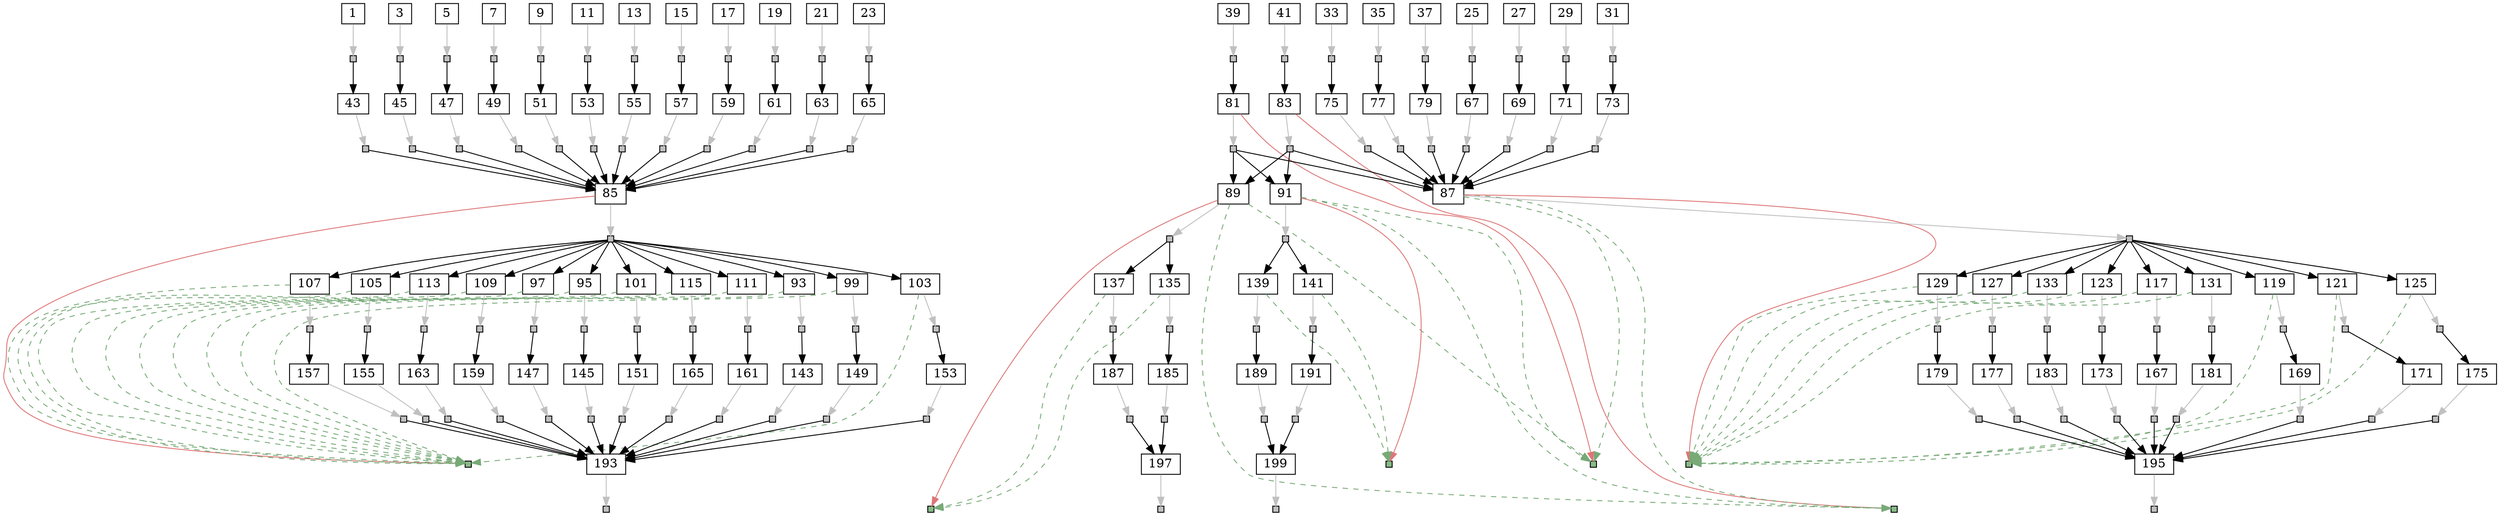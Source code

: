 strict digraph  {
	node [label="\N"];
	1	 [height=0,
		shape=rect,
		size=17.74,
		width=0];
	2	 [fillcolor=gray,
		height=0.1,
		label="",
		shape=rect,
		size=0,
		style=filled,
		width=0.1];
	1 -> 2	 [color=gray,
		size=41554768.0];
	43	 [height=0,
		shape=rect,
		size=289.82,
		width=0];
	2 -> 43	 [size=1030273.0];
	3	 [height=0,
		shape=rect,
		size=17.65,
		width=0];
	4	 [fillcolor=gray,
		height=0.1,
		label="",
		shape=rect,
		size=0,
		style=filled,
		width=0.1];
	3 -> 4	 [color=gray,
		size=41507524.0];
	45	 [height=0,
		shape=rect,
		size=360.33,
		width=0];
	4 -> 45	 [size=972396.0];
	5	 [height=0,
		shape=rect,
		size=17.73,
		width=0];
	6	 [fillcolor=gray,
		height=0.1,
		label="",
		shape=rect,
		size=0,
		style=filled,
		width=0.1];
	5 -> 6	 [color=gray,
		size=41523607.0];
	47	 [height=0,
		shape=rect,
		size=611.7,
		width=0];
	6 -> 47	 [size=990500.0];
	7	 [height=0,
		shape=rect,
		size=17.74,
		width=0];
	8	 [fillcolor=gray,
		height=0.1,
		label="",
		shape=rect,
		size=0,
		style=filled,
		width=0.1];
	7 -> 8	 [color=gray,
		size=41485078.0];
	49	 [height=0,
		shape=rect,
		size=560.26,
		width=0];
	8 -> 49	 [size=974402.0];
	9	 [height=0,
		shape=rect,
		size=19.11,
		width=0];
	10	 [fillcolor=gray,
		height=0.1,
		label="",
		shape=rect,
		size=0,
		style=filled,
		width=0.1];
	9 -> 10	 [color=gray,
		size=41529080.0];
	51	 [height=0,
		shape=rect,
		size=231.9,
		width=0];
	10 -> 51	 [size=1012344.0];
	11	 [height=0,
		shape=rect,
		size=18.16,
		width=0];
	12	 [fillcolor=gray,
		height=0.1,
		label="",
		shape=rect,
		size=0,
		style=filled,
		width=0.1];
	11 -> 12	 [color=gray,
		size=41532392.0];
	53	 [height=0,
		shape=rect,
		size=508.5,
		width=0];
	12 -> 53	 [size=989376.0];
	13	 [height=0,
		shape=rect,
		size=18.59,
		width=0];
	14	 [fillcolor=gray,
		height=0.1,
		label="",
		shape=rect,
		size=0,
		style=filled,
		width=0.1];
	13 -> 14	 [color=gray,
		size=41540293.0];
	55	 [height=0,
		shape=rect,
		size=281.45,
		width=0];
	14 -> 55	 [size=1000786.0];
	15	 [height=0,
		shape=rect,
		size=18.16,
		width=0];
	16	 [fillcolor=gray,
		height=0.1,
		label="",
		shape=rect,
		size=0,
		style=filled,
		width=0.1];
	15 -> 16	 [color=gray,
		size=41507452.0];
	57	 [height=0,
		shape=rect,
		size=385.34,
		width=0];
	16 -> 57	 [size=991491.0];
	17	 [height=0,
		shape=rect,
		size=17.89,
		width=0];
	18	 [fillcolor=gray,
		height=0.1,
		label="",
		shape=rect,
		size=0,
		style=filled,
		width=0.1];
	17 -> 18	 [color=gray,
		size=41527393.0];
	59	 [height=0,
		shape=rect,
		size=448.66,
		width=0];
	18 -> 59	 [size=981890.0];
	19	 [height=0,
		shape=rect,
		size=17.59,
		width=0];
	20	 [fillcolor=gray,
		height=0.1,
		label="",
		shape=rect,
		size=0,
		style=filled,
		width=0.1];
	19 -> 20	 [color=gray,
		size=41497058.0];
	61	 [height=0,
		shape=rect,
		size=341.01,
		width=0];
	20 -> 61	 [size=1011042.0];
	21	 [height=0,
		shape=rect,
		size=17.93,
		width=0];
	22	 [fillcolor=gray,
		height=0.1,
		label="",
		shape=rect,
		size=0,
		style=filled,
		width=0.1];
	21 -> 22	 [color=gray,
		size=41484550.0];
	63	 [height=0,
		shape=rect,
		size=480.94,
		width=0];
	22 -> 63	 [size=984317.0];
	23	 [height=0,
		shape=rect,
		size=18.52,
		width=0];
	24	 [fillcolor=gray,
		height=0.1,
		label="",
		shape=rect,
		size=0,
		style=filled,
		width=0.1];
	23 -> 24	 [color=gray,
		size=41508822.0];
	65	 [height=0,
		shape=rect,
		size=677.02,
		width=0];
	24 -> 65	 [size=996917.0];
	25	 [height=0,
		shape=rect,
		size=18.83,
		width=0];
	26	 [fillcolor=gray,
		height=0.1,
		label="",
		shape=rect,
		size=0,
		style=filled,
		width=0.1];
	25 -> 26	 [color=gray,
		size=41526900.0];
	67	 [height=0,
		shape=rect,
		size=566.05,
		width=0];
	26 -> 67	 [size=1014890.0];
	27	 [height=0,
		shape=rect,
		size=18.38,
		width=0];
	28	 [fillcolor=gray,
		height=0.1,
		label="",
		shape=rect,
		size=0,
		style=filled,
		width=0.1];
	27 -> 28	 [color=gray,
		size=41437631.0];
	69	 [height=0,
		shape=rect,
		size=481.73,
		width=0];
	28 -> 69	 [size=1000909.0];
	29	 [height=0,
		shape=rect,
		size=17.33,
		width=0];
	30	 [fillcolor=gray,
		height=0.1,
		label="",
		shape=rect,
		size=0,
		style=filled,
		width=0.1];
	29 -> 30	 [color=gray,
		size=41533741.0];
	71	 [height=0,
		shape=rect,
		size=639.94,
		width=0];
	30 -> 71	 [size=1006591.0];
	31	 [height=0,
		shape=rect,
		size=18.48,
		width=0];
	32	 [fillcolor=gray,
		height=0.1,
		label="",
		shape=rect,
		size=0,
		style=filled,
		width=0.1];
	31 -> 32	 [color=gray,
		size=41468111.0];
	73	 [height=0,
		shape=rect,
		size=354.64,
		width=0];
	32 -> 73	 [size=977553.0];
	33	 [height=0,
		shape=rect,
		size=17.8,
		width=0];
	34	 [fillcolor=gray,
		height=0.1,
		label="",
		shape=rect,
		size=0,
		style=filled,
		width=0.1];
	33 -> 34	 [color=gray,
		size=41477102.0];
	75	 [height=0,
		shape=rect,
		size=297.63,
		width=0];
	34 -> 75	 [size=951397.0];
	35	 [height=0,
		shape=rect,
		size=18.44,
		width=0];
	36	 [fillcolor=gray,
		height=0.1,
		label="",
		shape=rect,
		size=0,
		style=filled,
		width=0.1];
	35 -> 36	 [color=gray,
		size=41513184.0];
	77	 [height=0,
		shape=rect,
		size=637.63,
		width=0];
	36 -> 77	 [size=977940.0];
	37	 [height=0,
		shape=rect,
		size=18.66,
		width=0];
	38	 [fillcolor=gray,
		height=0.1,
		label="",
		shape=rect,
		size=0,
		style=filled,
		width=0.1];
	37 -> 38	 [color=gray,
		size=41535058.0];
	79	 [height=0,
		shape=rect,
		size=490.44,
		width=0];
	38 -> 79	 [size=984421.0];
	39	 [height=0,
		shape=rect,
		size=17.83,
		width=0];
	40	 [fillcolor=gray,
		height=0.1,
		label="",
		shape=rect,
		size=0,
		style=filled,
		width=0.1];
	39 -> 40	 [color=gray,
		size=41499830.0];
	81	 [height=0,
		shape=rect,
		size=361.56,
		width=0];
	40 -> 81	 [size=960708.0];
	41	 [height=0,
		shape=rect,
		size=18.26,
		width=0];
	42	 [fillcolor=gray,
		height=0.1,
		label="",
		shape=rect,
		size=0,
		style=filled,
		width=0.1];
	41 -> 42	 [color=gray,
		size=41449732.0];
	83	 [height=0,
		shape=rect,
		size=442.31,
		width=0];
	42 -> 83	 [size=985242.0];
	44	 [fillcolor=gray,
		height=0.1,
		label="",
		shape=rect,
		size=0,
		style=filled,
		width=0.1];
	43 -> 44	 [color=gray,
		size=43196399.0];
	85	 [height=0,
		shape=rect,
		size=5.39,
		width=0];
	44 -> 85	 [size=250481.0];
	46	 [fillcolor=gray,
		height=0.1,
		label="",
		shape=rect,
		size=0,
		style=filled,
		width=0.1];
	45 -> 46	 [color=gray,
		size=43350777.0];
	46 -> 85	 [size=394226.0];
	48	 [fillcolor=gray,
		height=0.1,
		label="",
		shape=rect,
		size=0,
		style=filled,
		width=0.1];
	47 -> 48	 [color=gray,
		size=43412065.0];
	48 -> 85	 [size=457535.0];
	50	 [fillcolor=gray,
		height=0.1,
		label="",
		shape=rect,
		size=0,
		style=filled,
		width=0.1];
	49 -> 50	 [color=gray,
		size=43217464.0];
	50 -> 85	 [size=285365.0];
	52	 [fillcolor=gray,
		height=0.1,
		label="",
		shape=rect,
		size=0,
		style=filled,
		width=0.1];
	51 -> 52	 [color=gray,
		size=43346281.0];
	52 -> 85	 [size=408122.0];
	54	 [fillcolor=gray,
		height=0.1,
		label="",
		shape=rect,
		size=0,
		style=filled,
		width=0.1];
	53 -> 54	 [color=gray,
		size=43142687.0];
	54 -> 85	 [size=178248.0];
	56	 [fillcolor=gray,
		height=0.1,
		label="",
		shape=rect,
		size=0,
		style=filled,
		width=0.1];
	55 -> 56	 [color=gray,
		size=43234623.0];
	56 -> 85	 [size=273693.0];
	58	 [fillcolor=gray,
		height=0.1,
		label="",
		shape=rect,
		size=0,
		style=filled,
		width=0.1];
	57 -> 58	 [color=gray,
		size=43231173.0];
	58 -> 85	 [size=293789.0];
	60	 [fillcolor=gray,
		height=0.1,
		label="",
		shape=rect,
		size=0,
		style=filled,
		width=0.1];
	59 -> 60	 [color=gray,
		size=43237207.0];
	60 -> 85	 [size=270281.0];
	62	 [fillcolor=gray,
		height=0.1,
		label="",
		shape=rect,
		size=0,
		style=filled,
		width=0.1];
	61 -> 62	 [color=gray,
		size=43276184.0];
	62 -> 85	 [size=368745.0];
	64	 [fillcolor=gray,
		height=0.1,
		label="",
		shape=rect,
		size=0,
		style=filled,
		width=0.1];
	63 -> 64	 [color=gray,
		size=43318328.0];
	64 -> 85	 [size=396672.0];
	66	 [fillcolor=gray,
		height=0.1,
		label="",
		shape=rect,
		size=0,
		style=filled,
		width=0.1];
	65 -> 66	 [color=gray,
		size=43298269.0];
	66 -> 85	 [size=364941.0];
	68	 [fillcolor=gray,
		height=0.1,
		label="",
		shape=rect,
		size=0,
		style=filled,
		width=0.1];
	67 -> 68	 [color=gray,
		size=43102402.0];
	87	 [height=0,
		shape=rect,
		size=5.17,
		width=0];
	68 -> 87	 [size=168969.0];
	70	 [fillcolor=gray,
		height=0.1,
		label="",
		shape=rect,
		size=0,
		style=filled,
		width=0.1];
	69 -> 70	 [color=gray,
		size=43134975.0];
	70 -> 87	 [size=276830.0];
	72	 [fillcolor=gray,
		height=0.1,
		label="",
		shape=rect,
		size=0,
		style=filled,
		width=0.1];
	71 -> 72	 [color=gray,
		size=43166769.0];
	72 -> 87	 [size=218196.0];
	74	 [fillcolor=gray,
		height=0.1,
		label="",
		shape=rect,
		size=0,
		style=filled,
		width=0.1];
	73 -> 74	 [color=gray,
		size=43247844.0];
	74 -> 87	 [size=335863.0];
	76	 [fillcolor=gray,
		height=0.1,
		label="",
		shape=rect,
		size=0,
		style=filled,
		width=0.1];
	75 -> 76	 [color=gray,
		size=43314197.0];
	76 -> 87	 [size=367069.0];
	78	 [fillcolor=gray,
		height=0.1,
		label="",
		shape=rect,
		size=0,
		style=filled,
		width=0.1];
	77 -> 78	 [color=gray,
		size=43245328.0];
	78 -> 87	 [size=288661.0];
	80	 [fillcolor=gray,
		height=0.1,
		label="",
		shape=rect,
		size=0,
		style=filled,
		width=0.1];
	79 -> 80	 [color=gray,
		size=43225507.0];
	80 -> 87	 [size=253447.0];
	82	 [fillcolor=gray,
		height=0.1,
		label="",
		shape=rect,
		size=0,
		style=filled,
		width=0.1];
	81 -> 82	 [color=gray,
		size=43260072.0];
	201	 [fillcolor="#88bb88",
		height=0.1,
		label="",
		shape=rect,
		size=0,
		style=filled,
		width=0.1];
	81 -> 201	 [color="#dd7777",
		size=162711.0,
		weight=0];
	82 -> 87	 [size=0];
	89	 [height=0,
		shape=rect,
		size=5.3,
		width=0];
	82 -> 89	 [size=0];
	91	 [height=0,
		shape=rect,
		size=5.63,
		width=0];
	82 -> 91	 [size=0];
	84	 [fillcolor=gray,
		height=0.1,
		label="",
		shape=rect,
		size=0,
		style=filled,
		width=0.1];
	83 -> 84	 [color=gray,
		size=43318190.0];
	202	 [fillcolor="#88bb88",
		height=0.1,
		label="",
		shape=rect,
		size=0,
		style=filled,
		width=0.1];
	83 -> 202	 [color="#dd7777",
		size=162711.0,
		weight=0];
	84 -> 87	 [size=0];
	84 -> 89	 [size=0];
	84 -> 91	 [size=0];
	86	 [fillcolor=gray,
		height=0.1,
		label="",
		shape=rect,
		size=0,
		style=filled,
		width=0.1];
	85 -> 86	 [color=gray,
		size=34179.0];
	203	 [fillcolor="#88bb88",
		height=0.1,
		label="",
		shape=rect,
		size=0,
		style=filled,
		width=0.1];
	85 -> 203	 [color="#dd7777",
		size=162711.0,
		weight=0];
	93	 [height=0,
		shape=rect,
		size=4.91,
		width=0];
	86 -> 93	 [size=0];
	95	 [height=0,
		shape=rect,
		size=4.43,
		width=0];
	86 -> 95	 [size=0];
	97	 [height=0,
		shape=rect,
		size=5.64,
		width=0];
	86 -> 97	 [size=0];
	99	 [height=0,
		shape=rect,
		size=5.72,
		width=0];
	86 -> 99	 [size=0];
	101	 [height=0,
		shape=rect,
		size=4.91,
		width=0];
	86 -> 101	 [size=0];
	103	 [height=0,
		shape=rect,
		size=4.72,
		width=0];
	86 -> 103	 [size=0];
	105	 [height=0,
		shape=rect,
		size=5.0,
		width=0];
	86 -> 105	 [size=0];
	107	 [height=0,
		shape=rect,
		size=4.4,
		width=0];
	86 -> 107	 [size=0];
	109	 [height=0,
		shape=rect,
		size=5.1,
		width=0];
	86 -> 109	 [size=0];
	111	 [height=0,
		shape=rect,
		size=5.43,
		width=0];
	86 -> 111	 [size=0];
	113	 [height=0,
		shape=rect,
		size=4.86,
		width=0];
	86 -> 113	 [size=0];
	115	 [height=0,
		shape=rect,
		size=5.12,
		width=0];
	86 -> 115	 [size=0];
	88	 [fillcolor=gray,
		height=0.1,
		label="",
		shape=rect,
		size=0,
		style=filled,
		width=0.1];
	87 -> 88	 [color=gray,
		size=767616.0];
	87 -> 201	 [color="#77aa77",
		size=0,
		style=dashed,
		weight=0];
	87 -> 202	 [color="#77aa77",
		size=0,
		style=dashed,
		weight=0];
	204	 [fillcolor="#88bb88",
		height=0.1,
		label="",
		shape=rect,
		size=0,
		style=filled,
		width=0.1];
	87 -> 204	 [color="#dd7777",
		size=162711.0,
		weight=0];
	117	 [height=0,
		shape=rect,
		size=5.74,
		width=0];
	88 -> 117	 [size=0];
	119	 [height=0,
		shape=rect,
		size=4.7,
		width=0];
	88 -> 119	 [size=0];
	121	 [height=0,
		shape=rect,
		size=4.61,
		width=0];
	88 -> 121	 [size=0];
	123	 [height=0,
		shape=rect,
		size=4.56,
		width=0];
	88 -> 123	 [size=0];
	125	 [height=0,
		shape=rect,
		size=5.17,
		width=0];
	88 -> 125	 [size=0];
	127	 [height=0,
		shape=rect,
		size=5.3,
		width=0];
	88 -> 127	 [size=0];
	129	 [height=0,
		shape=rect,
		size=5.08,
		width=0];
	88 -> 129	 [size=0];
	131	 [height=0,
		shape=rect,
		size=4.57,
		width=0];
	88 -> 131	 [size=0];
	133	 [height=0,
		shape=rect,
		size=4.97,
		width=0];
	88 -> 133	 [size=0];
	90	 [fillcolor=gray,
		height=0.1,
		label="",
		shape=rect,
		size=0,
		style=filled,
		width=0.1];
	89 -> 90	 [color=gray,
		size=768420.0];
	89 -> 201	 [color="#77aa77",
		size=0,
		style=dashed,
		weight=0];
	89 -> 202	 [color="#77aa77",
		size=0,
		style=dashed,
		weight=0];
	205	 [fillcolor="#88bb88",
		height=0.1,
		label="",
		shape=rect,
		size=0,
		style=filled,
		width=0.1];
	89 -> 205	 [color="#dd7777",
		size=162711.0,
		weight=0];
	135	 [height=0,
		shape=rect,
		size=5.49,
		width=0];
	90 -> 135	 [size=0];
	137	 [height=0,
		shape=rect,
		size=5.28,
		width=0];
	90 -> 137	 [size=0];
	92	 [fillcolor=gray,
		height=0.1,
		label="",
		shape=rect,
		size=0,
		style=filled,
		width=0.1];
	91 -> 92	 [color=gray,
		size=768420.0];
	91 -> 201	 [color="#77aa77",
		size=0,
		style=dashed,
		weight=0];
	91 -> 202	 [color="#77aa77",
		size=0,
		style=dashed,
		weight=0];
	206	 [fillcolor="#88bb88",
		height=0.1,
		label="",
		shape=rect,
		size=0,
		style=filled,
		width=0.1];
	91 -> 206	 [color="#dd7777",
		size=162711.0,
		weight=0];
	139	 [height=0,
		shape=rect,
		size=5.14,
		width=0];
	92 -> 139	 [size=0];
	141	 [height=0,
		shape=rect,
		size=5.61,
		width=0];
	92 -> 141	 [size=0];
	94	 [fillcolor=gray,
		height=0.1,
		label="",
		shape=rect,
		size=0,
		style=filled,
		width=0.1];
	93 -> 94	 [color=gray,
		size=50064.0];
	93 -> 203	 [color="#77aa77",
		size=0,
		style=dashed,
		weight=0];
	143	 [height=0,
		shape=rect,
		size=251.16,
		width=0];
	94 -> 143	 [size=15885.0];
	96	 [fillcolor=gray,
		height=0.1,
		label="",
		shape=rect,
		size=0,
		style=filled,
		width=0.1];
	95 -> 96	 [color=gray,
		size=50064.0];
	95 -> 203	 [color="#77aa77",
		size=0,
		style=dashed,
		weight=0];
	145	 [height=0,
		shape=rect,
		size=677.05,
		width=0];
	96 -> 145	 [size=15885.0];
	98	 [fillcolor=gray,
		height=0.1,
		label="",
		shape=rect,
		size=0,
		style=filled,
		width=0.1];
	97 -> 98	 [color=gray,
		size=42929.0];
	97 -> 203	 [color="#77aa77",
		size=0,
		style=dashed,
		weight=0];
	147	 [height=0,
		shape=rect,
		size=273.47,
		width=0];
	98 -> 147	 [size=8750.0];
	100	 [fillcolor=gray,
		height=0.1,
		label="",
		shape=rect,
		size=0,
		style=filled,
		width=0.1];
	99 -> 100	 [color=gray,
		size=46801.0];
	99 -> 203	 [color="#77aa77",
		size=0,
		style=dashed,
		weight=0];
	149	 [height=0,
		shape=rect,
		size=481.36,
		width=0];
	100 -> 149	 [size=12622.0];
	102	 [fillcolor=gray,
		height=0.1,
		label="",
		shape=rect,
		size=0,
		style=filled,
		width=0.1];
	101 -> 102	 [color=gray,
		size=49352.0];
	101 -> 203	 [color="#77aa77",
		size=0,
		style=dashed,
		weight=0];
	151	 [height=0,
		shape=rect,
		size=563.84,
		width=0];
	102 -> 151	 [size=15173.0];
	104	 [fillcolor=gray,
		height=0.1,
		label="",
		shape=rect,
		size=0,
		style=filled,
		width=0.1];
	103 -> 104	 [color=gray,
		size=41743.0];
	103 -> 203	 [color="#77aa77",
		size=0,
		style=dashed,
		weight=0];
	153	 [height=0,
		shape=rect,
		size=582.26,
		width=0];
	104 -> 153	 [size=7564.0];
	106	 [fillcolor=gray,
		height=0.1,
		label="",
		shape=rect,
		size=0,
		style=filled,
		width=0.1];
	105 -> 106	 [color=gray,
		size=48866.0];
	105 -> 203	 [color="#77aa77",
		size=0,
		style=dashed,
		weight=0];
	155	 [height=0,
		shape=rect,
		size=626.73,
		width=0];
	106 -> 155	 [size=14687.0];
	108	 [fillcolor=gray,
		height=0.1,
		label="",
		shape=rect,
		size=0,
		style=filled,
		width=0.1];
	107 -> 108	 [color=gray,
		size=49837.0];
	107 -> 203	 [color="#77aa77",
		size=0,
		style=dashed,
		weight=0];
	157	 [height=0,
		shape=rect,
		size=376.97,
		width=0];
	108 -> 157	 [size=15658.0];
	110	 [fillcolor=gray,
		height=0.1,
		label="",
		shape=rect,
		size=0,
		style=filled,
		width=0.1];
	109 -> 110	 [color=gray,
		size=50761.0];
	109 -> 203	 [color="#77aa77",
		size=0,
		style=dashed,
		weight=0];
	159	 [height=0,
		shape=rect,
		size=487.56,
		width=0];
	110 -> 159	 [size=16582.0];
	112	 [fillcolor=gray,
		height=0.1,
		label="",
		shape=rect,
		size=0,
		style=filled,
		width=0.1];
	111 -> 112	 [color=gray,
		size=41187.0];
	111 -> 203	 [color="#77aa77",
		size=0,
		style=dashed,
		weight=0];
	161	 [height=0,
		shape=rect,
		size=441.84,
		width=0];
	112 -> 161	 [size=7008.0];
	114	 [fillcolor=gray,
		height=0.1,
		label="",
		shape=rect,
		size=0,
		style=filled,
		width=0.1];
	113 -> 114	 [color=gray,
		size=43486.0];
	113 -> 203	 [color="#77aa77",
		size=0,
		style=dashed,
		weight=0];
	163	 [height=0,
		shape=rect,
		size=311.52,
		width=0];
	114 -> 163	 [size=9307.0];
	116	 [fillcolor=gray,
		height=0.1,
		label="",
		shape=rect,
		size=0,
		style=filled,
		width=0.1];
	115 -> 116	 [color=gray,
		size=42498.0];
	115 -> 203	 [color="#77aa77",
		size=0,
		style=dashed,
		weight=0];
	165	 [height=0,
		shape=rect,
		size=263.76,
		width=0];
	116 -> 165	 [size=8319.0];
	118	 [fillcolor=gray,
		height=0.1,
		label="",
		shape=rect,
		size=0,
		style=filled,
		width=0.1];
	117 -> 118	 [color=gray,
		size=49282.0];
	117 -> 204	 [color="#77aa77",
		size=0,
		style=dashed,
		weight=0];
	167	 [height=0,
		shape=rect,
		size=618.92,
		width=0];
	118 -> 167	 [size=13470.0];
	120	 [fillcolor=gray,
		height=0.1,
		label="",
		shape=rect,
		size=0,
		style=filled,
		width=0.1];
	119 -> 120	 [color=gray,
		size=54389.0];
	119 -> 204	 [color="#77aa77",
		size=0,
		style=dashed,
		weight=0];
	169	 [height=0,
		shape=rect,
		size=599.67,
		width=0];
	120 -> 169	 [size=18577.0];
	122	 [fillcolor=gray,
		height=0.1,
		label="",
		shape=rect,
		size=0,
		style=filled,
		width=0.1];
	121 -> 122	 [color=gray,
		size=45004.0];
	121 -> 204	 [color="#77aa77",
		size=0,
		style=dashed,
		weight=0];
	171	 [height=0,
		shape=rect,
		size=688.68,
		width=0];
	122 -> 171	 [size=9192.0];
	124	 [fillcolor=gray,
		height=0.1,
		label="",
		shape=rect,
		size=0,
		style=filled,
		width=0.1];
	123 -> 124	 [color=gray,
		size=43721.0];
	123 -> 204	 [color="#77aa77",
		size=0,
		style=dashed,
		weight=0];
	173	 [height=0,
		shape=rect,
		size=498.67,
		width=0];
	124 -> 173	 [size=7909.0];
	126	 [fillcolor=gray,
		height=0.1,
		label="",
		shape=rect,
		size=0,
		style=filled,
		width=0.1];
	125 -> 126	 [color=gray,
		size=52443.0];
	125 -> 204	 [color="#77aa77",
		size=0,
		style=dashed,
		weight=0];
	175	 [height=0,
		shape=rect,
		size=685.98,
		width=0];
	126 -> 175	 [size=16631.0];
	128	 [fillcolor=gray,
		height=0.1,
		label="",
		shape=rect,
		size=0,
		style=filled,
		width=0.1];
	127 -> 128	 [color=gray,
		size=51060.0];
	127 -> 204	 [color="#77aa77",
		size=0,
		style=dashed,
		weight=0];
	177	 [height=0,
		shape=rect,
		size=474.85,
		width=0];
	128 -> 177	 [size=15248.0];
	130	 [fillcolor=gray,
		height=0.1,
		label="",
		shape=rect,
		size=0,
		style=filled,
		width=0.1];
	129 -> 130	 [color=gray,
		size=45690.0];
	129 -> 204	 [color="#77aa77",
		size=0,
		style=dashed,
		weight=0];
	179	 [height=0,
		shape=rect,
		size=615.8,
		width=0];
	130 -> 179	 [size=9878.0];
	132	 [fillcolor=gray,
		height=0.1,
		label="",
		shape=rect,
		size=0,
		style=filled,
		width=0.1];
	131 -> 132	 [color=gray,
		size=46731.0];
	131 -> 204	 [color="#77aa77",
		size=0,
		style=dashed,
		weight=0];
	181	 [height=0,
		shape=rect,
		size=683.56,
		width=0];
	132 -> 181	 [size=10919.0];
	134	 [fillcolor=gray,
		height=0.1,
		label="",
		shape=rect,
		size=0,
		style=filled,
		width=0.1];
	133 -> 134	 [color=gray,
		size=47729.0];
	133 -> 204	 [color="#77aa77",
		size=0,
		style=dashed,
		weight=0];
	183	 [height=0,
		shape=rect,
		size=667.89,
		width=0];
	134 -> 183	 [size=11917.0];
	136	 [fillcolor=gray,
		height=0.1,
		label="",
		shape=rect,
		size=0,
		style=filled,
		width=0.1];
	135 -> 136	 [color=gray,
		size=51556.0];
	135 -> 205	 [color="#77aa77",
		size=0,
		style=dashed,
		weight=0];
	185	 [height=0,
		shape=rect,
		size=597.93,
		width=0];
	136 -> 185	 [size=14940.0];
	138	 [fillcolor=gray,
		height=0.1,
		label="",
		shape=rect,
		size=0,
		style=filled,
		width=0.1];
	137 -> 138	 [color=gray,
		size=46594.0];
	137 -> 205	 [color="#77aa77",
		size=0,
		style=dashed,
		weight=0];
	187	 [height=0,
		shape=rect,
		size=249.95,
		width=0];
	138 -> 187	 [size=9978.0];
	140	 [fillcolor=gray,
		height=0.1,
		label="",
		shape=rect,
		size=0,
		style=filled,
		width=0.1];
	139 -> 140	 [color=gray,
		size=45466.0];
	139 -> 206	 [color="#77aa77",
		size=0,
		style=dashed,
		weight=0];
	189	 [height=0,
		shape=rect,
		size=611.0,
		width=0];
	140 -> 189	 [size=8850.0];
	142	 [fillcolor=gray,
		height=0.1,
		label="",
		shape=rect,
		size=0,
		style=filled,
		width=0.1];
	141 -> 142	 [color=gray,
		size=46128.0];
	141 -> 206	 [color="#77aa77",
		size=0,
		style=dashed,
		weight=0];
	191	 [height=0,
		shape=rect,
		size=522.78,
		width=0];
	142 -> 191	 [size=9512.0];
	144	 [fillcolor=gray,
		height=0.1,
		label="",
		shape=rect,
		size=0,
		style=filled,
		width=0.1];
	143 -> 144	 [color=gray,
		size=43413852.0];
	193	 [height=0,
		shape=rect,
		size=4.91,
		width=0];
	144 -> 193	 [size=467934.0];
	146	 [fillcolor=gray,
		height=0.1,
		label="",
		shape=rect,
		size=0,
		style=filled,
		width=0.1];
	145 -> 146	 [color=gray,
		size=43381956.0];
	146 -> 193	 [size=425405.0];
	148	 [fillcolor=gray,
		height=0.1,
		label="",
		shape=rect,
		size=0,
		style=filled,
		width=0.1];
	147 -> 148	 [color=gray,
		size=43178832.0];
	148 -> 193	 [size=224302.0];
	150	 [fillcolor=gray,
		height=0.1,
		label="",
		shape=rect,
		size=0,
		style=filled,
		width=0.1];
	149 -> 150	 [color=gray,
		size=43323219.0];
	150 -> 193	 [size=391120.0];
	152	 [fillcolor=gray,
		height=0.1,
		label="",
		shape=rect,
		size=0,
		style=filled,
		width=0.1];
	151 -> 152	 [color=gray,
		size=43350194.0];
	152 -> 193	 [size=412035.0];
	154	 [fillcolor=gray,
		height=0.1,
		label="",
		shape=rect,
		size=0,
		style=filled,
		width=0.1];
	153 -> 154	 [color=gray,
		size=43308630.0];
	154 -> 193	 [size=344191.0];
	156	 [fillcolor=gray,
		height=0.1,
		label="",
		shape=rect,
		size=0,
		style=filled,
		width=0.1];
	155 -> 156	 [color=gray,
		size=43305883.0];
	156 -> 193	 [size=344953.0];
	158	 [fillcolor=gray,
		height=0.1,
		label="",
		shape=rect,
		size=0,
		style=filled,
		width=0.1];
	157 -> 158	 [color=gray,
		size=43183391.0];
	158 -> 193	 [size=246007.0];
	160	 [fillcolor=gray,
		height=0.1,
		label="",
		shape=rect,
		size=0,
		style=filled,
		width=0.1];
	159 -> 160	 [color=gray,
		size=43271594.0];
	160 -> 193	 [size=304668.0];
	162	 [fillcolor=gray,
		height=0.1,
		label="",
		shape=rect,
		size=0,
		style=filled,
		width=0.1];
	161 -> 162	 [color=gray,
		size=43337392.0];
	162 -> 193	 [size=429953.0];
	164	 [fillcolor=gray,
		height=0.1,
		label="",
		shape=rect,
		size=0,
		style=filled,
		width=0.1];
	163 -> 164	 [color=gray,
		size=43280485.0];
	164 -> 193	 [size=358829.0];
	166	 [fillcolor=gray,
		height=0.1,
		label="",
		shape=rect,
		size=0,
		style=filled,
		width=0.1];
	165 -> 166	 [color=gray,
		size=43229107.0];
	166 -> 193	 [size=295779.0];
	168	 [fillcolor=gray,
		height=0.1,
		label="",
		shape=rect,
		size=0,
		style=filled,
		width=0.1];
	167 -> 168	 [color=gray,
		size=43312924.0];
	195	 [height=0,
		shape=rect,
		size=5.34,
		width=0];
	168 -> 195	 [size=379491.0];
	170	 [fillcolor=gray,
		height=0.1,
		label="",
		shape=rect,
		size=0,
		style=filled,
		width=0.1];
	169 -> 170	 [color=gray,
		size=43237330.0];
	170 -> 195	 [size=379185.0];
	172	 [fillcolor=gray,
		height=0.1,
		label="",
		shape=rect,
		size=0,
		style=filled,
		width=0.1];
	171 -> 172	 [color=gray,
		size=43154258.0];
	172 -> 195	 [size=205685.0];
	174	 [fillcolor=gray,
		height=0.1,
		label="",
		shape=rect,
		size=0,
		style=filled,
		width=0.1];
	173 -> 174	 [color=gray,
		size=43223558.0];
	174 -> 195	 [size=311577.0];
	176	 [fillcolor=gray,
		height=0.1,
		label="",
		shape=rect,
		size=0,
		style=filled,
		width=0.1];
	175 -> 176	 [color=gray,
		size=43241081.0];
	176 -> 195	 [size=293953.0];
	178	 [fillcolor=gray,
		height=0.1,
		label="",
		shape=rect,
		size=0,
		style=filled,
		width=0.1];
	177 -> 178	 [color=gray,
		size=43379878.0];
	178 -> 195	 [size=423211.0];
	180	 [fillcolor=gray,
		height=0.1,
		label="",
		shape=rect,
		size=0,
		style=filled,
		width=0.1];
	179 -> 180	 [color=gray,
		size=43231739.0];
	180 -> 195	 [size=259679.0];
	182	 [fillcolor=gray,
		height=0.1,
		label="",
		shape=rect,
		size=0,
		style=filled,
		width=0.1];
	181 -> 182	 [color=gray,
		size=43249558.0];
	182 -> 195	 [size=289013.0];
	184	 [fillcolor=gray,
		height=0.1,
		label="",
		shape=rect,
		size=0,
		style=filled,
		width=0.1];
	183 -> 184	 [color=gray,
		size=43276951.0];
	184 -> 195	 [size=391038.0];
	186	 [fillcolor=gray,
		height=0.1,
		label="",
		shape=rect,
		size=0,
		style=filled,
		width=0.1];
	185 -> 186	 [color=gray,
		size=43217273.0];
	197	 [height=0,
		shape=rect,
		size=5.67,
		width=0];
	186 -> 197	 [size=279478.0];
	188	 [fillcolor=gray,
		height=0.1,
		label="",
		shape=rect,
		size=0,
		style=filled,
		width=0.1];
	187 -> 188	 [color=gray,
		size=43227689.0];
	188 -> 197	 [size=316999.0];
	190	 [fillcolor=gray,
		height=0.1,
		label="",
		shape=rect,
		size=0,
		style=filled,
		width=0.1];
	189 -> 190	 [color=gray,
		size=43200021.0];
	199	 [height=0,
		shape=rect,
		size=5.05,
		width=0];
	190 -> 199	 [size=239398.0];
	192	 [fillcolor=gray,
		height=0.1,
		label="",
		shape=rect,
		size=0,
		style=filled,
		width=0.1];
	191 -> 192	 [color=gray,
		size=43116224.0];
	192 -> 199	 [size=162711.0];
	194	 [fillcolor=gray,
		height=0.1,
		label="",
		shape=rect,
		size=0,
		style=filled,
		width=0.1];
	193 -> 194	 [color=gray,
		size=37679.0];
	196	 [fillcolor=gray,
		height=0.1,
		label="",
		shape=rect,
		size=0,
		style=filled,
		width=0.1];
	195 -> 196	 [color=gray,
		size=47159.0];
	198	 [fillcolor=gray,
		height=0.1,
		label="",
		shape=rect,
		size=0,
		style=filled,
		width=0.1];
	197 -> 198	 [color=gray,
		size=22190.0];
	200	 [fillcolor=gray,
		height=0.1,
		label="",
		shape=rect,
		size=0,
		style=filled,
		width=0.1];
	199 -> 200	 [color=gray,
		size=38087.0];
}
